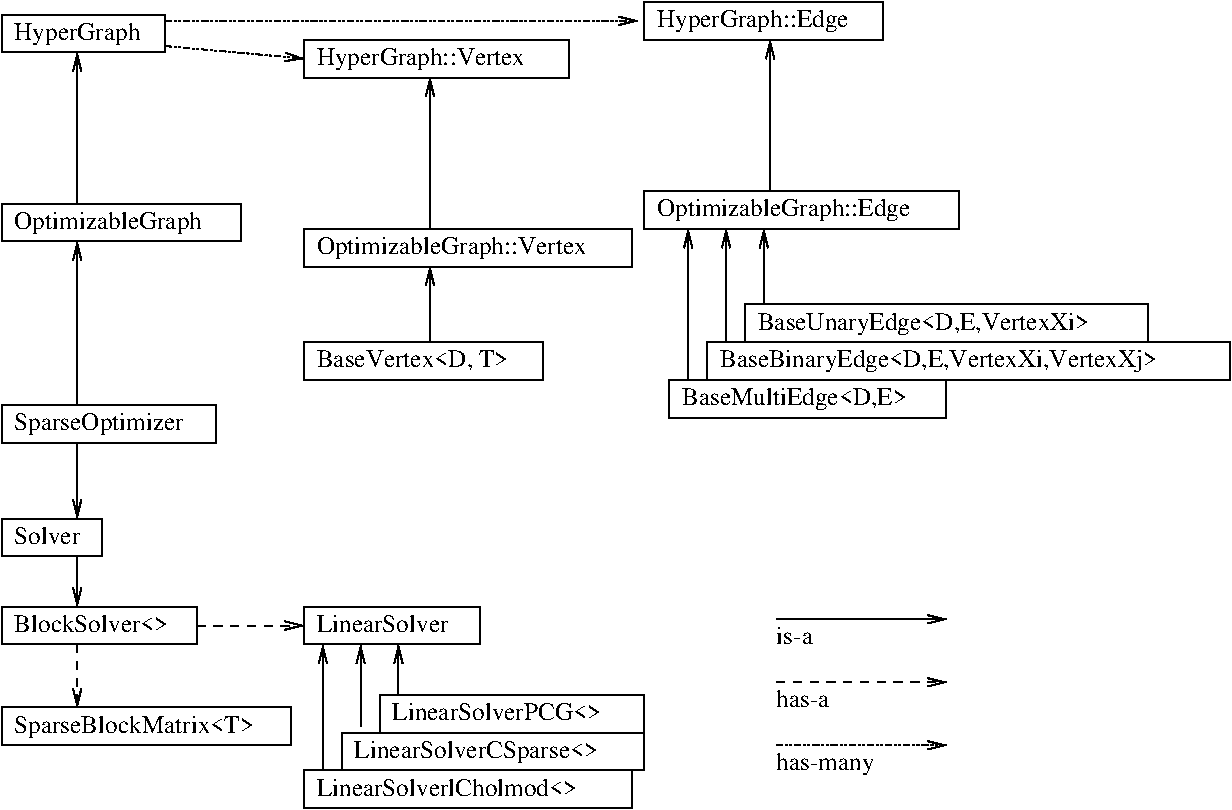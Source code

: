 #FIG 3.2  Produced by xfig version 3.2.5b
Landscape
Center
Metric
A4
100.00
Single
-2
1200 2
6 630 540 1800 810
2 2 0 1 0 7 50 -1 -1 0.000 0 0 -1 0 0 5
	 630 540 1800 540 1800 810 630 810 630 540
4 0 0 50 -1 0 12 0.0000 4 180 990 720 720 HyperGraph\001
-6
6 2790 720 4680 990
2 2 0 1 0 7 50 -1 -1 0.000 0 0 -1 0 0 5
	 2790 720 4680 720 4680 990 2790 990 2790 720
4 0 0 50 -1 0 12 0.0000 4 180 1650 2880 900 HyperGraph::Vertex\001
-6
6 5220 450 6930 720
2 2 0 1 0 7 50 -1 -1 0.000 0 0 -1 0 0 5
	 5220 450 6930 450 6930 720 5220 720 5220 450
4 0 0 50 -1 0 12 0.0000 4 180 1530 5310 630 HyperGraph::Edge\001
-6
6 5220 1800 7470 2070
2 2 0 1 0 7 50 -1 -1 0.000 0 0 -1 0 0 5
	 5220 1800 7470 1800 7470 2070 5220 2070 5220 1800
4 0 0 50 -1 0 12 0.0000 4 180 2040 5310 1980 OptimizableGraph::Edge\001
-6
6 2790 2070 5130 2340
2 2 0 1 0 7 50 -1 -1 0.000 0 0 -1 0 0 5
	 2790 2070 5130 2070 5130 2340 2790 2340 2790 2070
4 0 0 50 -1 0 12 0.0000 4 180 2160 2880 2250 OptimizableGraph::Vertex\001
-6
6 630 1890 2340 2160
2 2 0 1 0 7 50 -1 -1 0.000 0 0 -1 0 0 5
	 630 1890 2340 1890 2340 2160 630 2160 630 1890
4 0 0 50 -1 0 12 0.0000 4 180 1500 720 2070 OptimizableGraph\001
-6
6 630 3330 2160 3600
2 2 0 1 0 7 50 -1 -1 0.000 0 0 -1 0 0 5
	 630 3330 2160 3330 2160 3600 630 3600 630 3330
4 0 0 50 -1 0 12 0.0000 4 180 1335 720 3510 SparseOptimizer\001
-6
6 630 4140 1350 4410
2 2 0 1 0 7 50 -1 -1 0.000 0 0 -1 0 0 5
	 630 4140 1350 4140 1350 4410 630 4410 630 4140
4 0 0 50 -1 0 12 0.0000 4 135 525 720 4320 Solver\001
-6
6 2790 4770 4050 5040
2 2 0 1 0 7 50 -1 -1 0.000 0 0 -1 0 0 5
	 2790 4770 4050 4770 4050 5040 2790 5040 2790 4770
4 0 0 50 -1 0 12 0.0000 4 135 1050 2880 4950 LinearSolver\001
-6
6 5670 2880 9405 3150
2 2 0 1 0 7 50 -1 -1 0.000 0 0 -1 0 0 5
	 5670 2880 9405 2880 9405 3150 5670 3150 5670 2880
4 0 0 50 -1 0 12 0.0000 4 180 3435 5760 3060 BaseBinaryEdge<D,E,VertexXi,VertexXj>\001
-6
6 5400 3150 7380 3420
2 2 0 1 0 7 50 -1 -1 0.000 0 0 -1 0 0 5
	 5400 3150 7380 3150 7380 3420 5400 3420 5400 3150
4 0 0 50 -1 0 12 0.0000 4 180 1785 5490 3330 BaseMultiEdge<D,E>\001
-6
6 5940 2610 8820 2880
2 2 0 1 0 7 50 -1 -1 0.000 0 0 -1 0 0 5
	 5940 2610 8820 2610 8820 2880 5940 2880 5940 2610
4 0 0 50 -1 0 12 0.0000 4 180 2595 6030 2790 BaseUnaryEdge<D,E,VertexXi>\001
-6
6 2790 2880 4500 3150
2 2 0 1 0 7 50 -1 -1 0.000 0 0 -1 0 0 5
	 2790 2880 4500 2880 4500 3150 2790 3150 2790 2880
4 0 0 50 -1 0 12 0.0000 4 165 1485 2880 3060 BaseVertex<D, T>\001
-6
6 3330 5400 5220 5670
2 2 0 1 0 7 50 -1 -1 0.000 0 0 -1 0 0 5
	 3330 5400 5220 5400 5220 5670 3330 5670 3330 5400
4 0 0 50 -1 0 12 0.0000 4 135 1635 3420 5580 LinearSolverPCG<>\001
-6
6 3060 5670 5220 5940
2 2 0 1 0 7 50 -1 -1 0.000 0 0 -1 0 0 5
	 3060 5670 5220 5670 5220 5940 3060 5940 3060 5670
4 0 0 50 -1 0 12 0.0000 4 180 1920 3150 5850 LinearSolverCSparse<>\001
-6
6 2790 5940 5130 6210
2 2 0 1 0 7 50 -1 -1 0.000 0 0 -1 0 0 5
	 2790 5940 5130 5940 5130 6210 2790 6210 2790 5940
4 0 0 50 -1 0 12 0.0000 4 135 2085 2880 6120 LinearSolverlCholmod<>\001
-6
2 1 0 1 0 7 50 -1 -1 0.000 0 0 -1 1 0 2
	0 0 1.00 60.00 120.00
	 6165 4860 7380 4860
2 1 1 1 0 7 50 -1 -1 4.000 0 0 -1 1 0 2
	0 0 1.00 60.00 120.00
	 6165 5310 7380 5310
2 1 4 1 0 7 50 -1 -1 3.000 0 0 -1 1 0 2
	0 0 1.00 60.00 120.00
	 6165 5760 7380 5760
2 1 0 1 0 7 50 -1 -1 0.000 0 0 -1 1 0 2
	0 0 1.00 60.00 120.00
	 1170 1890 1170 810
2 1 0 1 0 7 50 -1 -1 0.000 0 0 -1 1 0 2
	0 0 1.00 60.00 120.00
	 1170 3330 1170 2160
2 1 4 1 0 7 50 -1 -1 3.000 0 0 -1 1 0 2
	0 0 1.00 60.00 120.00
	 1800 765 2790 855
2 1 4 1 0 7 50 -1 -1 3.000 0 0 -1 1 0 2
	0 0 1.00 60.00 120.00
	 1800 585 5175 585
2 1 0 1 0 7 50 -1 -1 0.000 0 0 -1 1 0 2
	0 0 1.00 60.00 120.00
	 3690 2070 3690 990
2 1 0 1 0 7 50 -1 -1 0.000 0 0 -1 1 0 2
	0 0 1.00 60.00 120.00
	 3690 2880 3690 2340
2 1 0 1 0 7 50 -1 -1 0.000 0 0 -1 1 0 2
	0 0 1.00 60.00 120.00
	 6120 1800 6120 720
2 1 0 1 0 7 50 -1 -1 0.000 0 0 -1 1 0 2
	0 0 1.00 60.00 120.00
	 6075 2610 6075 2070
2 1 0 1 0 7 50 -1 -1 0.000 0 0 -1 1 0 2
	0 0 1.00 60.00 120.00
	 5805 2880 5805 2070
2 1 0 1 0 7 50 -1 -1 0.000 0 0 -1 1 0 2
	0 0 1.00 60.00 120.00
	 5535 3150 5535 2070
2 1 0 1 0 7 50 -1 -1 0.000 0 0 -1 1 0 2
	0 0 1.00 60.00 120.00
	 1170 3600 1170 4140
2 1 0 1 0 7 50 -1 -1 0.000 0 0 -1 1 0 2
	0 0 1.00 60.00 120.00
	 1170 4410 1170 4770
2 1 0 1 0 7 50 -1 -1 0.000 0 0 -1 1 0 2
	0 0 1.00 60.00 120.00
	 3465 5400 3465 5040
2 1 0 1 0 7 50 -1 -1 0.000 0 0 -1 1 0 2
	0 0 1.00 60.00 120.00
	 2925 5940 2925 5040
2 1 0 1 0 7 50 -1 -1 0.000 0 0 -1 1 0 2
	0 0 1.00 60.00 120.00
	 3195 5625 3195 5040
2 1 1 1 0 7 50 -1 -1 4.000 0 0 -1 1 0 2
	0 0 1.00 60.00 120.00
	 2025 4905 2790 4905
2 2 0 1 0 7 50 -1 -1 0.000 0 0 -1 0 0 5
	 630 4770 2025 4770 2025 5040 630 5040 630 4770
2 2 0 1 0 7 50 -1 -1 0.000 0 0 -1 0 0 5
	 630 5490 2700 5490 2700 5760 630 5760 630 5490
2 1 1 1 0 7 50 -1 -1 4.000 0 0 -1 1 0 2
	0 0 1.00 60.00 120.00
	 1170 5040 1170 5490
4 0 0 50 -1 0 12 0.0000 4 135 285 6165 5040 is-a\001
4 0 0 50 -1 0 12 0.0000 4 135 420 6165 5490 has-a\001
4 0 0 50 -1 0 12 0.0000 4 180 780 6165 5940 has-many\001
4 0 0 50 -1 0 12 0.0000 4 135 1230 720 4950 BlockSolver<>\001
4 0 0 50 -1 0 12 0.0000 4 180 1905 720 5670 SparseBlockMatrix<T>\001
